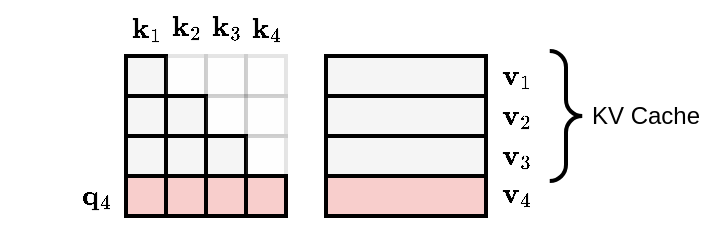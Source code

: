 <mxfile version="24.2.3" type="device">
  <diagram name="Pagina-1" id="krV1NACgh1wJRoZUSMBv">
    <mxGraphModel dx="1033" dy="373" grid="1" gridSize="10" guides="1" tooltips="1" connect="1" arrows="1" fold="1" page="1" pageScale="1" pageWidth="1500" pageHeight="500" math="1" shadow="0">
      <root>
        <mxCell id="0" />
        <mxCell id="1" parent="0" />
        <mxCell id="Mc97eo4bKEqJ45BOUB6S-1" value="" style="rounded=0;whiteSpace=wrap;html=1;fillColor=#f5f5f5;fontColor=#333333;strokeColor=default;strokeWidth=2;" vertex="1" parent="1">
          <mxGeometry x="690" y="310" width="20" height="20" as="geometry" />
        </mxCell>
        <mxCell id="Mc97eo4bKEqJ45BOUB6S-2" value="" style="rounded=0;whiteSpace=wrap;html=1;fillColor=#f5f5f5;fontColor=#333333;strokeColor=default;strokeWidth=2;opacity=10;" vertex="1" parent="1">
          <mxGeometry x="710" y="310" width="20" height="20" as="geometry" />
        </mxCell>
        <mxCell id="Mc97eo4bKEqJ45BOUB6S-3" value="" style="rounded=0;whiteSpace=wrap;html=1;fillColor=#f5f5f5;fontColor=#333333;strokeColor=default;strokeWidth=2;opacity=10;" vertex="1" parent="1">
          <mxGeometry x="730" y="310" width="20" height="20" as="geometry" />
        </mxCell>
        <mxCell id="Mc97eo4bKEqJ45BOUB6S-5" value="" style="rounded=0;whiteSpace=wrap;html=1;fillColor=#f5f5f5;fontColor=#333333;strokeColor=default;strokeWidth=2;opacity=10;" vertex="1" parent="1">
          <mxGeometry x="750" y="310" width="20" height="20" as="geometry" />
        </mxCell>
        <mxCell id="Mc97eo4bKEqJ45BOUB6S-6" value="" style="rounded=0;whiteSpace=wrap;html=1;fillColor=#f5f5f5;fontColor=#333333;strokeColor=default;strokeWidth=2;" vertex="1" parent="1">
          <mxGeometry x="690" y="330" width="20" height="20" as="geometry" />
        </mxCell>
        <mxCell id="Mc97eo4bKEqJ45BOUB6S-7" value="" style="rounded=0;whiteSpace=wrap;html=1;fillColor=#f5f5f5;fontColor=#333333;strokeColor=default;strokeWidth=2;" vertex="1" parent="1">
          <mxGeometry x="710" y="330" width="20" height="20" as="geometry" />
        </mxCell>
        <mxCell id="Mc97eo4bKEqJ45BOUB6S-8" value="" style="rounded=0;whiteSpace=wrap;html=1;fillColor=#f5f5f5;fontColor=#333333;strokeColor=default;strokeWidth=2;opacity=10;" vertex="1" parent="1">
          <mxGeometry x="730" y="330" width="20" height="20" as="geometry" />
        </mxCell>
        <mxCell id="Mc97eo4bKEqJ45BOUB6S-9" value="" style="rounded=0;whiteSpace=wrap;html=1;fillColor=#f5f5f5;fontColor=#333333;strokeColor=default;strokeWidth=2;opacity=10;" vertex="1" parent="1">
          <mxGeometry x="750" y="330" width="20" height="20" as="geometry" />
        </mxCell>
        <mxCell id="Mc97eo4bKEqJ45BOUB6S-10" value="" style="rounded=0;whiteSpace=wrap;html=1;fillColor=#f5f5f5;fontColor=#333333;strokeColor=default;strokeWidth=2;" vertex="1" parent="1">
          <mxGeometry x="690" y="350" width="20" height="20" as="geometry" />
        </mxCell>
        <mxCell id="Mc97eo4bKEqJ45BOUB6S-11" value="" style="rounded=0;whiteSpace=wrap;html=1;fillColor=#f5f5f5;fontColor=#333333;strokeColor=default;strokeWidth=2;" vertex="1" parent="1">
          <mxGeometry x="710" y="350" width="20" height="20" as="geometry" />
        </mxCell>
        <mxCell id="Mc97eo4bKEqJ45BOUB6S-12" value="" style="rounded=0;whiteSpace=wrap;html=1;fillColor=#f5f5f5;fontColor=#333333;strokeColor=default;strokeWidth=2;" vertex="1" parent="1">
          <mxGeometry x="730" y="350" width="20" height="20" as="geometry" />
        </mxCell>
        <mxCell id="Mc97eo4bKEqJ45BOUB6S-13" value="" style="rounded=0;whiteSpace=wrap;html=1;fillColor=#f5f5f5;fontColor=#333333;strokeColor=default;strokeWidth=2;opacity=10;" vertex="1" parent="1">
          <mxGeometry x="750" y="350" width="20" height="20" as="geometry" />
        </mxCell>
        <mxCell id="Mc97eo4bKEqJ45BOUB6S-14" value="" style="rounded=0;whiteSpace=wrap;html=1;fillColor=#f8cecc;strokeColor=default;strokeWidth=2;" vertex="1" parent="1">
          <mxGeometry x="690" y="370" width="20" height="20" as="geometry" />
        </mxCell>
        <mxCell id="Mc97eo4bKEqJ45BOUB6S-15" value="" style="rounded=0;whiteSpace=wrap;html=1;fillColor=#f8cecc;strokeColor=default;strokeWidth=2;" vertex="1" parent="1">
          <mxGeometry x="710" y="370" width="20" height="20" as="geometry" />
        </mxCell>
        <mxCell id="Mc97eo4bKEqJ45BOUB6S-16" value="" style="rounded=0;whiteSpace=wrap;html=1;fillColor=#f8cecc;strokeColor=default;strokeWidth=2;" vertex="1" parent="1">
          <mxGeometry x="730" y="370" width="20" height="20" as="geometry" />
        </mxCell>
        <mxCell id="Mc97eo4bKEqJ45BOUB6S-17" value="" style="rounded=0;whiteSpace=wrap;html=1;fillColor=#f8cecc;strokeColor=default;strokeWidth=2;" vertex="1" parent="1">
          <mxGeometry x="750" y="370" width="20" height="20" as="geometry" />
        </mxCell>
        <mxCell id="Mc97eo4bKEqJ45BOUB6S-18" value="$$\mathbf{q}_4$$" style="text;html=1;align=center;verticalAlign=middle;whiteSpace=wrap;rounded=0;" vertex="1" parent="1">
          <mxGeometry x="660" y="365" width="30" height="30" as="geometry" />
        </mxCell>
        <mxCell id="Mc97eo4bKEqJ45BOUB6S-19" value="$$\mathbf{k}_1$$" style="text;html=1;align=center;verticalAlign=middle;whiteSpace=wrap;rounded=0;" vertex="1" parent="1">
          <mxGeometry x="685" y="283" width="30" height="28" as="geometry" />
        </mxCell>
        <mxCell id="Mc97eo4bKEqJ45BOUB6S-20" value="$$\mathbf{k}_2$$" style="text;html=1;align=center;verticalAlign=middle;whiteSpace=wrap;rounded=0;" vertex="1" parent="1">
          <mxGeometry x="705" y="282" width="30" height="28" as="geometry" />
        </mxCell>
        <mxCell id="Mc97eo4bKEqJ45BOUB6S-21" value="$$\mathbf{k}_3$$" style="text;html=1;align=center;verticalAlign=middle;whiteSpace=wrap;rounded=0;" vertex="1" parent="1">
          <mxGeometry x="725" y="282" width="30" height="28" as="geometry" />
        </mxCell>
        <mxCell id="Mc97eo4bKEqJ45BOUB6S-22" value="$$\mathbf{k}_4$$" style="text;html=1;align=center;verticalAlign=middle;whiteSpace=wrap;rounded=0;" vertex="1" parent="1">
          <mxGeometry x="745" y="283" width="30" height="28" as="geometry" />
        </mxCell>
        <mxCell id="Mc97eo4bKEqJ45BOUB6S-23" value="" style="rounded=0;whiteSpace=wrap;html=1;strokeWidth=2;fillColor=#f5f5f5;fontColor=#333333;strokeColor=default;" vertex="1" parent="1">
          <mxGeometry x="790" y="310" width="80" height="20" as="geometry" />
        </mxCell>
        <mxCell id="Mc97eo4bKEqJ45BOUB6S-24" value="" style="rounded=0;whiteSpace=wrap;html=1;strokeWidth=2;fillColor=#f5f5f5;fontColor=#333333;strokeColor=default;" vertex="1" parent="1">
          <mxGeometry x="790" y="330" width="80" height="20" as="geometry" />
        </mxCell>
        <mxCell id="Mc97eo4bKEqJ45BOUB6S-25" value="" style="rounded=0;whiteSpace=wrap;html=1;strokeWidth=2;fillColor=#f5f5f5;fontColor=#333333;strokeColor=default;" vertex="1" parent="1">
          <mxGeometry x="790" y="350" width="80" height="20" as="geometry" />
        </mxCell>
        <mxCell id="Mc97eo4bKEqJ45BOUB6S-26" value="" style="rounded=0;whiteSpace=wrap;html=1;strokeWidth=2;fillColor=#f8cecc;strokeColor=default;" vertex="1" parent="1">
          <mxGeometry x="790" y="370" width="80" height="20" as="geometry" />
        </mxCell>
        <mxCell id="Mc97eo4bKEqJ45BOUB6S-27" value="$$\mathbf{v}_1$$" style="text;html=1;align=center;verticalAlign=middle;whiteSpace=wrap;rounded=0;" vertex="1" parent="1">
          <mxGeometry x="870" y="306" width="30" height="28" as="geometry" />
        </mxCell>
        <mxCell id="Mc97eo4bKEqJ45BOUB6S-28" value="$$\mathbf{v}_2$$" style="text;html=1;align=center;verticalAlign=middle;whiteSpace=wrap;rounded=0;" vertex="1" parent="1">
          <mxGeometry x="870" y="326" width="30" height="28" as="geometry" />
        </mxCell>
        <mxCell id="Mc97eo4bKEqJ45BOUB6S-29" value="$$\mathbf{v}_3$$" style="text;html=1;align=center;verticalAlign=middle;whiteSpace=wrap;rounded=0;" vertex="1" parent="1">
          <mxGeometry x="870" y="346" width="30" height="28" as="geometry" />
        </mxCell>
        <mxCell id="Mc97eo4bKEqJ45BOUB6S-30" value="$$\mathbf{v}_4$$" style="text;html=1;align=center;verticalAlign=middle;whiteSpace=wrap;rounded=0;" vertex="1" parent="1">
          <mxGeometry x="870" y="365" width="30" height="28" as="geometry" />
        </mxCell>
        <mxCell id="Mc97eo4bKEqJ45BOUB6S-31" value="" style="labelPosition=right;align=left;strokeWidth=2;shape=mxgraph.mockup.markup.curlyBrace;html=1;shadow=0;dashed=0;strokeColor=default;direction=north;rotation=-180;" vertex="1" parent="1">
          <mxGeometry x="900" y="307.5" width="20" height="65" as="geometry" />
        </mxCell>
        <mxCell id="Mc97eo4bKEqJ45BOUB6S-34" value="KV Cache" style="text;html=1;align=center;verticalAlign=middle;whiteSpace=wrap;rounded=0;" vertex="1" parent="1">
          <mxGeometry x="920" y="325" width="60" height="30" as="geometry" />
        </mxCell>
      </root>
    </mxGraphModel>
  </diagram>
</mxfile>
